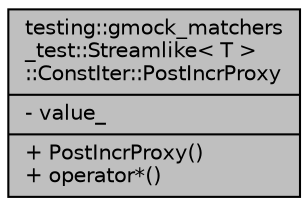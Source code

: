 digraph "testing::gmock_matchers_test::Streamlike&lt; T &gt;::ConstIter::PostIncrProxy"
{
  edge [fontname="Helvetica",fontsize="10",labelfontname="Helvetica",labelfontsize="10"];
  node [fontname="Helvetica",fontsize="10",shape=record];
  Node1 [label="{testing::gmock_matchers\l_test::Streamlike\< T \>\l::ConstIter::PostIncrProxy\n|- value_\l|+ PostIncrProxy()\l+ operator*()\l}",height=0.2,width=0.4,color="black", fillcolor="grey75", style="filled", fontcolor="black"];
}
